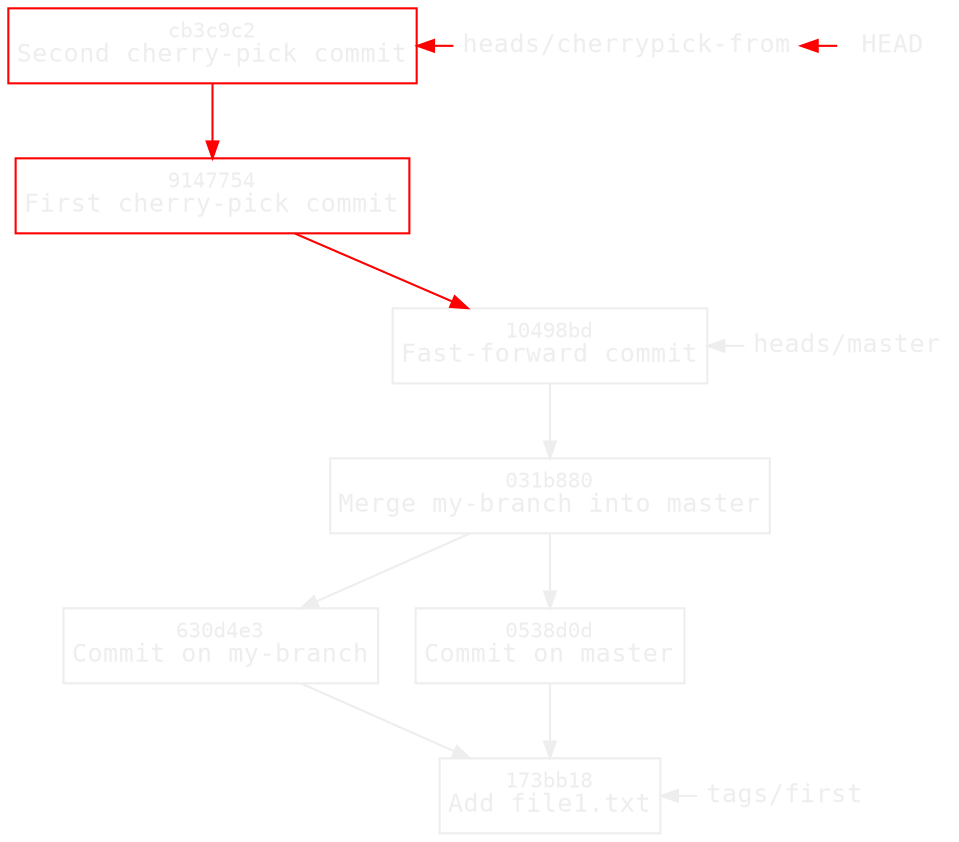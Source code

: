 digraph branch {
    bgcolor = transparent
    color = white

    node [fontname=monospace, fontsize=12, fontcolor="#eeeeee"
          margin="0.06,0.1", height=0, color="#eeeeee"]
    edge [fontcolor="#eeeeee", color="#eeeeee", arrowsize=0.8]

    node [shape=box, labeldistance=0.2]
    "173bb18" [label=<<font point-size="10">173bb18</font><br/>Add file1.txt>]
    "630d4e3" [label=<<font point-size="10">630d4e3</font><br/>Commit on my-branch>]
    "0538d0d" [label=<<font point-size="10">0538d0d</font><br/>Commit on master>]
    "031b880" [label=<<font point-size="10">031b880</font><br/>Merge my-branch into master>]
    "10498bd" [label=<<font point-size="10">10498bd</font><br/>Fast-forward commit>]
    "9147754" [label=<<font point-size="10">9147754</font><br/>First cherry-pick commit>
        color=red]
    "cb3c9c2" [label=<<font point-size="10">cb3c9c2</font><br/>Second cherry-pick commit>
        color=red]
    master_invis [style=invis]

    node [shape=none, margin=0.05, height=0]
    HEAD
    master [label="heads/master"]
    cherrypick_from [label="heads/cherrypick-from"]
    first [label="tags/first"]

    "630d4e3" -> "173bb18"
    "0538d0d" -> "173bb18" [weight=2]
    "031b880" -> "630d4e3"
    "031b880" -> "0538d0d" [weight=2]
    "10498bd" -> "031b880" [weight=2]
    "9147754" -> "10498bd" [color=red]
    "cb3c9c2" -> "9147754" [color=red]
    master_invis -> "10498bd" [weight=2 style=invis]

    {
        rank = same
        first -> "173bb18" [constraint=false]
    }

    {
        rank = same
        master -> "10498bd" [constraint=false]
    }

    {
        rank = same
        HEAD -> cherrypick_from [constraint=false color=red]
        cherrypick_from -> "cb3c9c2" [constraint=false color=red]
    }
}
